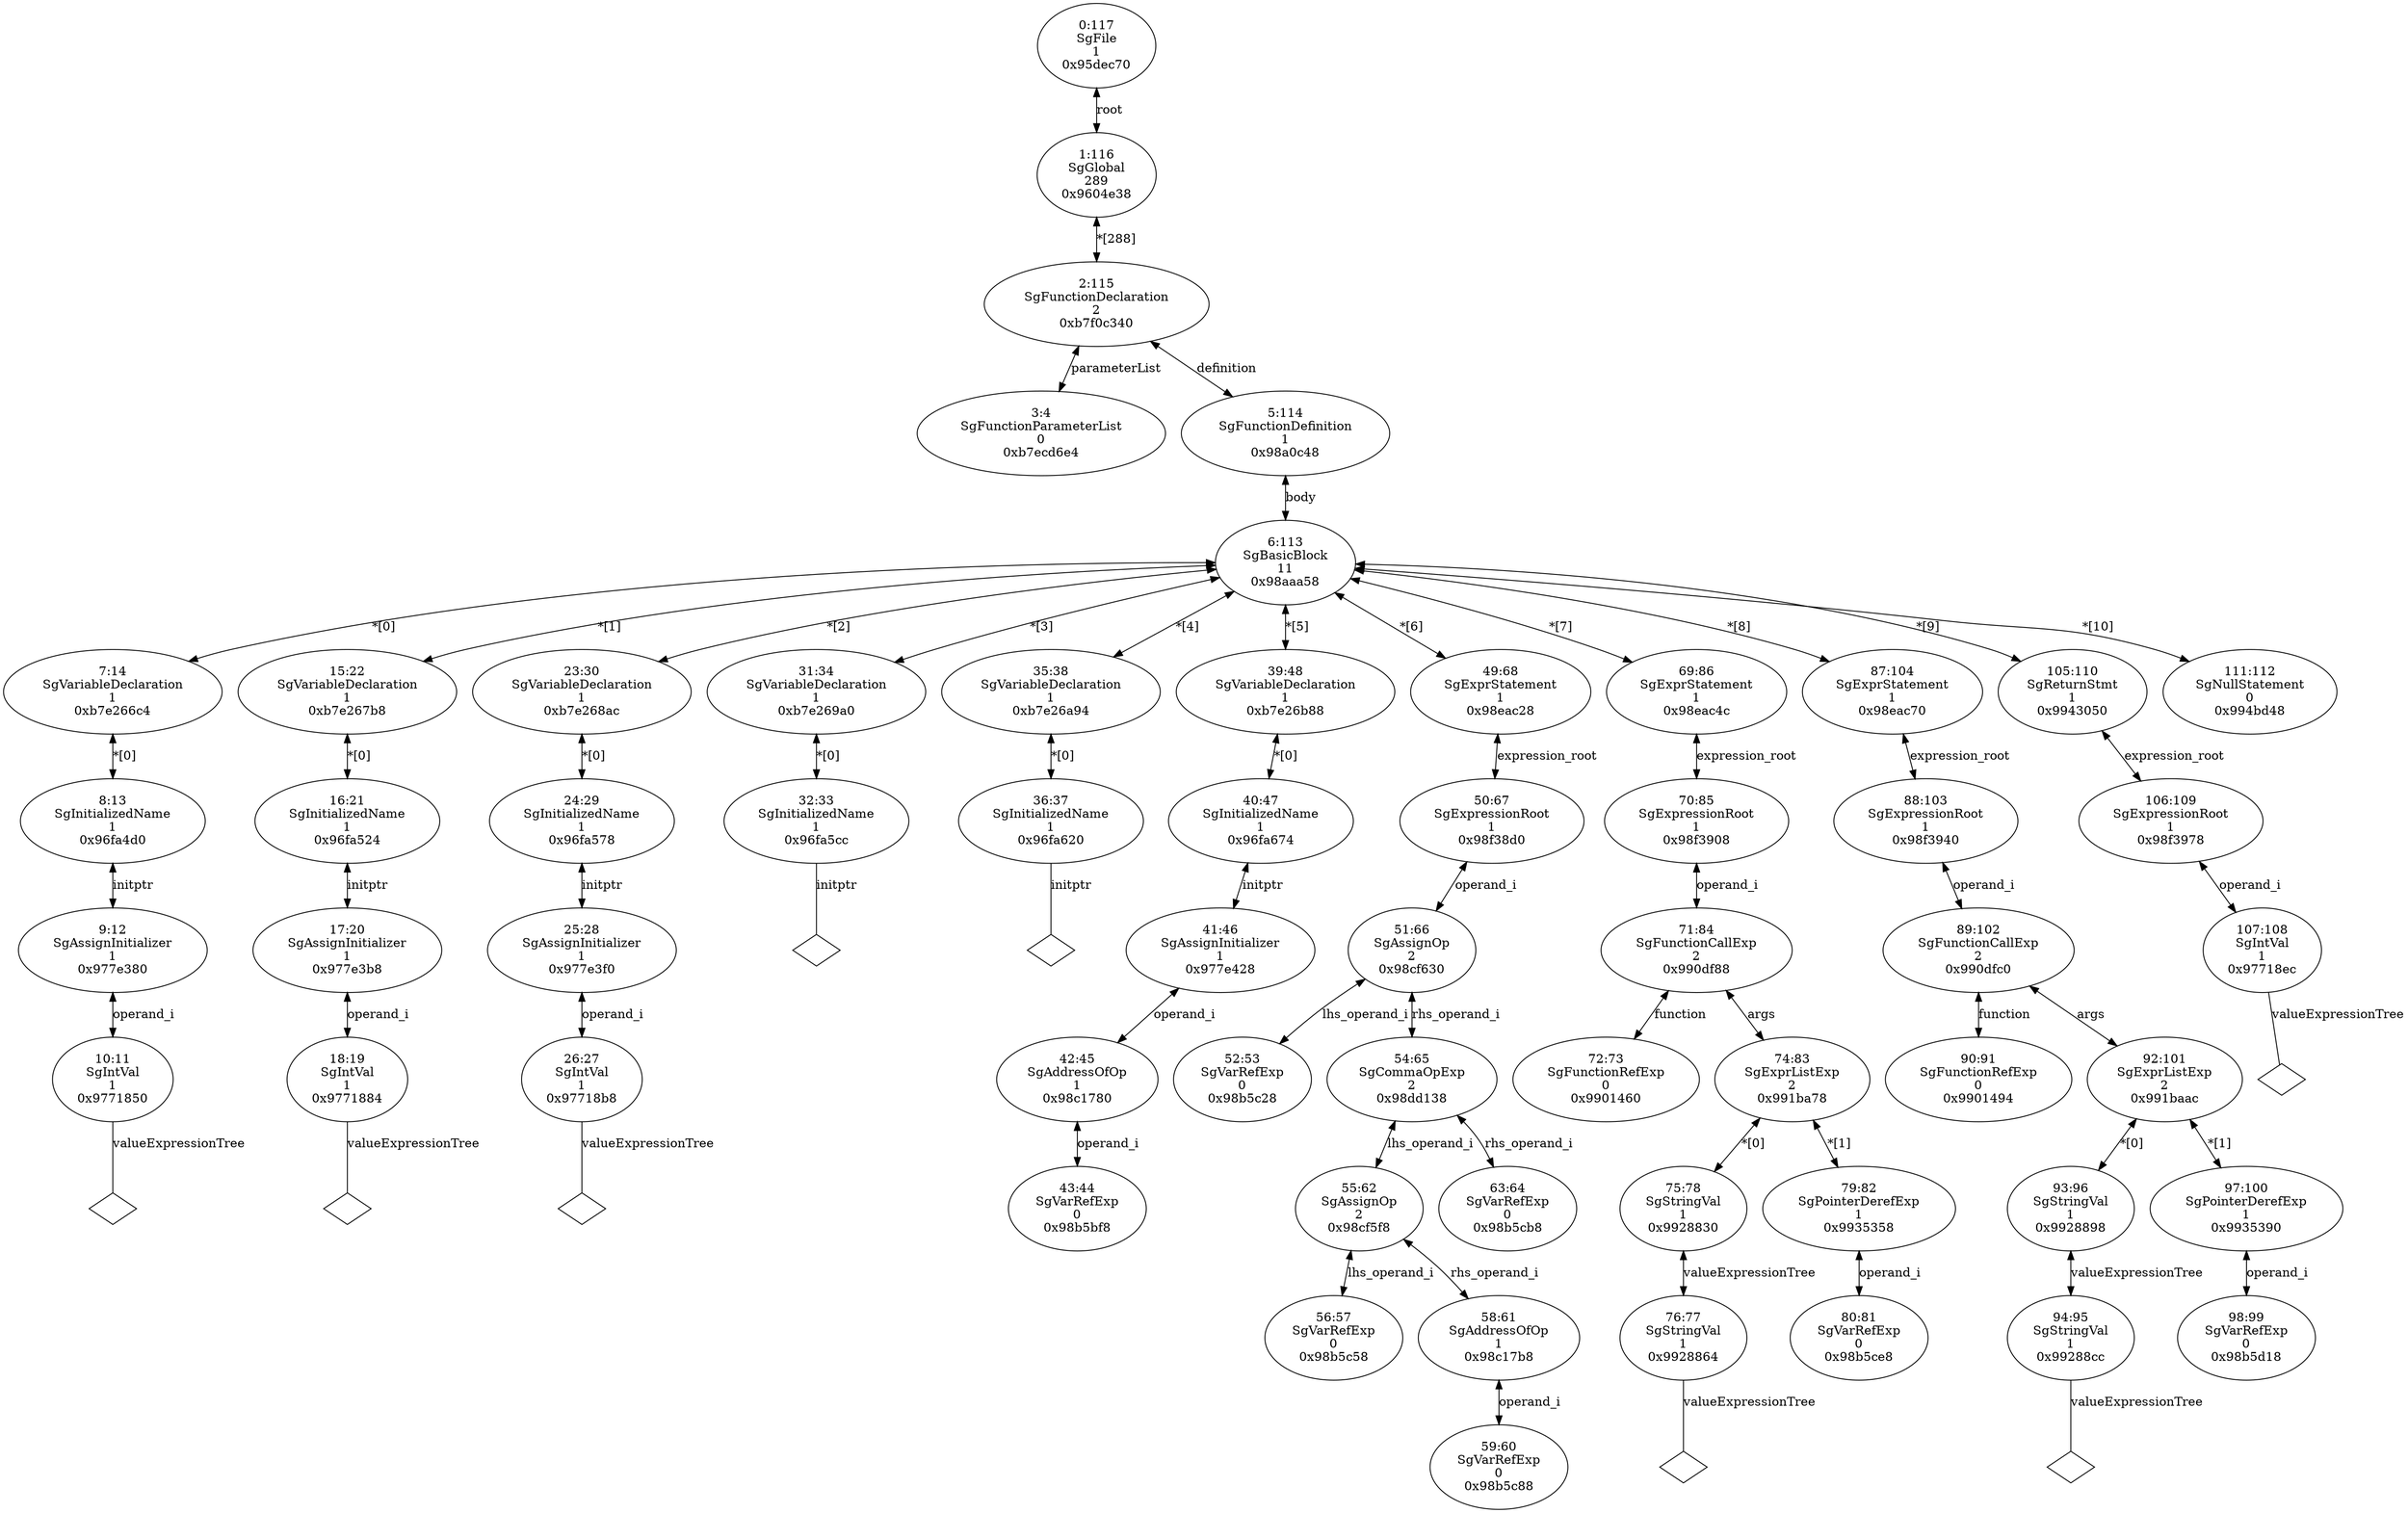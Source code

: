digraph "G./comma.c.dot" {
"0xb7ecd6e4"[label="3:4\nSgFunctionParameterList\n0\n0xb7ecd6e4\n" ];
"0x9771850"[label="10:11\nSgIntVal\n1\n0x9771850\n" ];
"0x9771850" -> "0x9771850__valueExpressionTree__null"[label="valueExpressionTree" dir=none ];
"0x9771850__valueExpressionTree__null"[label="" shape=diamond ];
"0x977e380"[label="9:12\nSgAssignInitializer\n1\n0x977e380\n" ];
"0x977e380" -> "0x9771850"[label="operand_i" dir=both ];
"0x96fa4d0"[label="8:13\nSgInitializedName\n1\n0x96fa4d0\n" ];
"0x96fa4d0" -> "0x977e380"[label="initptr" dir=both ];
"0xb7e266c4"[label="7:14\nSgVariableDeclaration\n1\n0xb7e266c4\n" ];
"0xb7e266c4" -> "0x96fa4d0"[label="*[0]" dir=both ];
"0x9771884"[label="18:19\nSgIntVal\n1\n0x9771884\n" ];
"0x9771884" -> "0x9771884__valueExpressionTree__null"[label="valueExpressionTree" dir=none ];
"0x9771884__valueExpressionTree__null"[label="" shape=diamond ];
"0x977e3b8"[label="17:20\nSgAssignInitializer\n1\n0x977e3b8\n" ];
"0x977e3b8" -> "0x9771884"[label="operand_i" dir=both ];
"0x96fa524"[label="16:21\nSgInitializedName\n1\n0x96fa524\n" ];
"0x96fa524" -> "0x977e3b8"[label="initptr" dir=both ];
"0xb7e267b8"[label="15:22\nSgVariableDeclaration\n1\n0xb7e267b8\n" ];
"0xb7e267b8" -> "0x96fa524"[label="*[0]" dir=both ];
"0x97718b8"[label="26:27\nSgIntVal\n1\n0x97718b8\n" ];
"0x97718b8" -> "0x97718b8__valueExpressionTree__null"[label="valueExpressionTree" dir=none ];
"0x97718b8__valueExpressionTree__null"[label="" shape=diamond ];
"0x977e3f0"[label="25:28\nSgAssignInitializer\n1\n0x977e3f0\n" ];
"0x977e3f0" -> "0x97718b8"[label="operand_i" dir=both ];
"0x96fa578"[label="24:29\nSgInitializedName\n1\n0x96fa578\n" ];
"0x96fa578" -> "0x977e3f0"[label="initptr" dir=both ];
"0xb7e268ac"[label="23:30\nSgVariableDeclaration\n1\n0xb7e268ac\n" ];
"0xb7e268ac" -> "0x96fa578"[label="*[0]" dir=both ];
"0x96fa5cc"[label="32:33\nSgInitializedName\n1\n0x96fa5cc\n" ];
"0x96fa5cc" -> "0x96fa5cc__initptr__null"[label="initptr" dir=none ];
"0x96fa5cc__initptr__null"[label="" shape=diamond ];
"0xb7e269a0"[label="31:34\nSgVariableDeclaration\n1\n0xb7e269a0\n" ];
"0xb7e269a0" -> "0x96fa5cc"[label="*[0]" dir=both ];
"0x96fa620"[label="36:37\nSgInitializedName\n1\n0x96fa620\n" ];
"0x96fa620" -> "0x96fa620__initptr__null"[label="initptr" dir=none ];
"0x96fa620__initptr__null"[label="" shape=diamond ];
"0xb7e26a94"[label="35:38\nSgVariableDeclaration\n1\n0xb7e26a94\n" ];
"0xb7e26a94" -> "0x96fa620"[label="*[0]" dir=both ];
"0x98b5bf8"[label="43:44\nSgVarRefExp\n0\n0x98b5bf8\n" ];
"0x98c1780"[label="42:45\nSgAddressOfOp\n1\n0x98c1780\n" ];
"0x98c1780" -> "0x98b5bf8"[label="operand_i" dir=both ];
"0x977e428"[label="41:46\nSgAssignInitializer\n1\n0x977e428\n" ];
"0x977e428" -> "0x98c1780"[label="operand_i" dir=both ];
"0x96fa674"[label="40:47\nSgInitializedName\n1\n0x96fa674\n" ];
"0x96fa674" -> "0x977e428"[label="initptr" dir=both ];
"0xb7e26b88"[label="39:48\nSgVariableDeclaration\n1\n0xb7e26b88\n" ];
"0xb7e26b88" -> "0x96fa674"[label="*[0]" dir=both ];
"0x98b5c28"[label="52:53\nSgVarRefExp\n0\n0x98b5c28\n" ];
"0x98b5c58"[label="56:57\nSgVarRefExp\n0\n0x98b5c58\n" ];
"0x98b5c88"[label="59:60\nSgVarRefExp\n0\n0x98b5c88\n" ];
"0x98c17b8"[label="58:61\nSgAddressOfOp\n1\n0x98c17b8\n" ];
"0x98c17b8" -> "0x98b5c88"[label="operand_i" dir=both ];
"0x98cf5f8"[label="55:62\nSgAssignOp\n2\n0x98cf5f8\n" ];
"0x98cf5f8" -> "0x98b5c58"[label="lhs_operand_i" dir=both ];
"0x98cf5f8" -> "0x98c17b8"[label="rhs_operand_i" dir=both ];
"0x98b5cb8"[label="63:64\nSgVarRefExp\n0\n0x98b5cb8\n" ];
"0x98dd138"[label="54:65\nSgCommaOpExp\n2\n0x98dd138\n" ];
"0x98dd138" -> "0x98cf5f8"[label="lhs_operand_i" dir=both ];
"0x98dd138" -> "0x98b5cb8"[label="rhs_operand_i" dir=both ];
"0x98cf630"[label="51:66\nSgAssignOp\n2\n0x98cf630\n" ];
"0x98cf630" -> "0x98b5c28"[label="lhs_operand_i" dir=both ];
"0x98cf630" -> "0x98dd138"[label="rhs_operand_i" dir=both ];
"0x98f38d0"[label="50:67\nSgExpressionRoot\n1\n0x98f38d0\n" ];
"0x98f38d0" -> "0x98cf630"[label="operand_i" dir=both ];
"0x98eac28"[label="49:68\nSgExprStatement\n1\n0x98eac28\n" ];
"0x98eac28" -> "0x98f38d0"[label="expression_root" dir=both ];
"0x9901460"[label="72:73\nSgFunctionRefExp\n0\n0x9901460\n" ];
"0x9928864"[label="76:77\nSgStringVal\n1\n0x9928864\n" ];
"0x9928864" -> "0x9928864__valueExpressionTree__null"[label="valueExpressionTree" dir=none ];
"0x9928864__valueExpressionTree__null"[label="" shape=diamond ];
"0x9928830"[label="75:78\nSgStringVal\n1\n0x9928830\n" ];
"0x9928830" -> "0x9928864"[label="valueExpressionTree" dir=both ];
"0x98b5ce8"[label="80:81\nSgVarRefExp\n0\n0x98b5ce8\n" ];
"0x9935358"[label="79:82\nSgPointerDerefExp\n1\n0x9935358\n" ];
"0x9935358" -> "0x98b5ce8"[label="operand_i" dir=both ];
"0x991ba78"[label="74:83\nSgExprListExp\n2\n0x991ba78\n" ];
"0x991ba78" -> "0x9928830"[label="*[0]" dir=both ];
"0x991ba78" -> "0x9935358"[label="*[1]" dir=both ];
"0x990df88"[label="71:84\nSgFunctionCallExp\n2\n0x990df88\n" ];
"0x990df88" -> "0x9901460"[label="function" dir=both ];
"0x990df88" -> "0x991ba78"[label="args" dir=both ];
"0x98f3908"[label="70:85\nSgExpressionRoot\n1\n0x98f3908\n" ];
"0x98f3908" -> "0x990df88"[label="operand_i" dir=both ];
"0x98eac4c"[label="69:86\nSgExprStatement\n1\n0x98eac4c\n" ];
"0x98eac4c" -> "0x98f3908"[label="expression_root" dir=both ];
"0x9901494"[label="90:91\nSgFunctionRefExp\n0\n0x9901494\n" ];
"0x99288cc"[label="94:95\nSgStringVal\n1\n0x99288cc\n" ];
"0x99288cc" -> "0x99288cc__valueExpressionTree__null"[label="valueExpressionTree" dir=none ];
"0x99288cc__valueExpressionTree__null"[label="" shape=diamond ];
"0x9928898"[label="93:96\nSgStringVal\n1\n0x9928898\n" ];
"0x9928898" -> "0x99288cc"[label="valueExpressionTree" dir=both ];
"0x98b5d18"[label="98:99\nSgVarRefExp\n0\n0x98b5d18\n" ];
"0x9935390"[label="97:100\nSgPointerDerefExp\n1\n0x9935390\n" ];
"0x9935390" -> "0x98b5d18"[label="operand_i" dir=both ];
"0x991baac"[label="92:101\nSgExprListExp\n2\n0x991baac\n" ];
"0x991baac" -> "0x9928898"[label="*[0]" dir=both ];
"0x991baac" -> "0x9935390"[label="*[1]" dir=both ];
"0x990dfc0"[label="89:102\nSgFunctionCallExp\n2\n0x990dfc0\n" ];
"0x990dfc0" -> "0x9901494"[label="function" dir=both ];
"0x990dfc0" -> "0x991baac"[label="args" dir=both ];
"0x98f3940"[label="88:103\nSgExpressionRoot\n1\n0x98f3940\n" ];
"0x98f3940" -> "0x990dfc0"[label="operand_i" dir=both ];
"0x98eac70"[label="87:104\nSgExprStatement\n1\n0x98eac70\n" ];
"0x98eac70" -> "0x98f3940"[label="expression_root" dir=both ];
"0x97718ec"[label="107:108\nSgIntVal\n1\n0x97718ec\n" ];
"0x97718ec" -> "0x97718ec__valueExpressionTree__null"[label="valueExpressionTree" dir=none ];
"0x97718ec__valueExpressionTree__null"[label="" shape=diamond ];
"0x98f3978"[label="106:109\nSgExpressionRoot\n1\n0x98f3978\n" ];
"0x98f3978" -> "0x97718ec"[label="operand_i" dir=both ];
"0x9943050"[label="105:110\nSgReturnStmt\n1\n0x9943050\n" ];
"0x9943050" -> "0x98f3978"[label="expression_root" dir=both ];
"0x994bd48"[label="111:112\nSgNullStatement\n0\n0x994bd48\n" ];
"0x98aaa58"[label="6:113\nSgBasicBlock\n11\n0x98aaa58\n" ];
"0x98aaa58" -> "0xb7e266c4"[label="*[0]" dir=both ];
"0x98aaa58" -> "0xb7e267b8"[label="*[1]" dir=both ];
"0x98aaa58" -> "0xb7e268ac"[label="*[2]" dir=both ];
"0x98aaa58" -> "0xb7e269a0"[label="*[3]" dir=both ];
"0x98aaa58" -> "0xb7e26a94"[label="*[4]" dir=both ];
"0x98aaa58" -> "0xb7e26b88"[label="*[5]" dir=both ];
"0x98aaa58" -> "0x98eac28"[label="*[6]" dir=both ];
"0x98aaa58" -> "0x98eac4c"[label="*[7]" dir=both ];
"0x98aaa58" -> "0x98eac70"[label="*[8]" dir=both ];
"0x98aaa58" -> "0x9943050"[label="*[9]" dir=both ];
"0x98aaa58" -> "0x994bd48"[label="*[10]" dir=both ];
"0x98a0c48"[label="5:114\nSgFunctionDefinition\n1\n0x98a0c48\n" ];
"0x98a0c48" -> "0x98aaa58"[label="body" dir=both ];
"0xb7f0c340"[label="2:115\nSgFunctionDeclaration\n2\n0xb7f0c340\n" ];
"0xb7f0c340" -> "0xb7ecd6e4"[label="parameterList" dir=both ];
"0xb7f0c340" -> "0x98a0c48"[label="definition" dir=both ];
"0x9604e38"[label="1:116\nSgGlobal\n289\n0x9604e38\n" ];
"0x9604e38" -> "0xb7f0c340"[label="*[288]" dir=both ];
"0x95dec70"[label="0:117\nSgFile\n1\n0x95dec70\n" ];
"0x95dec70" -> "0x9604e38"[label="root" dir=both ];
}
